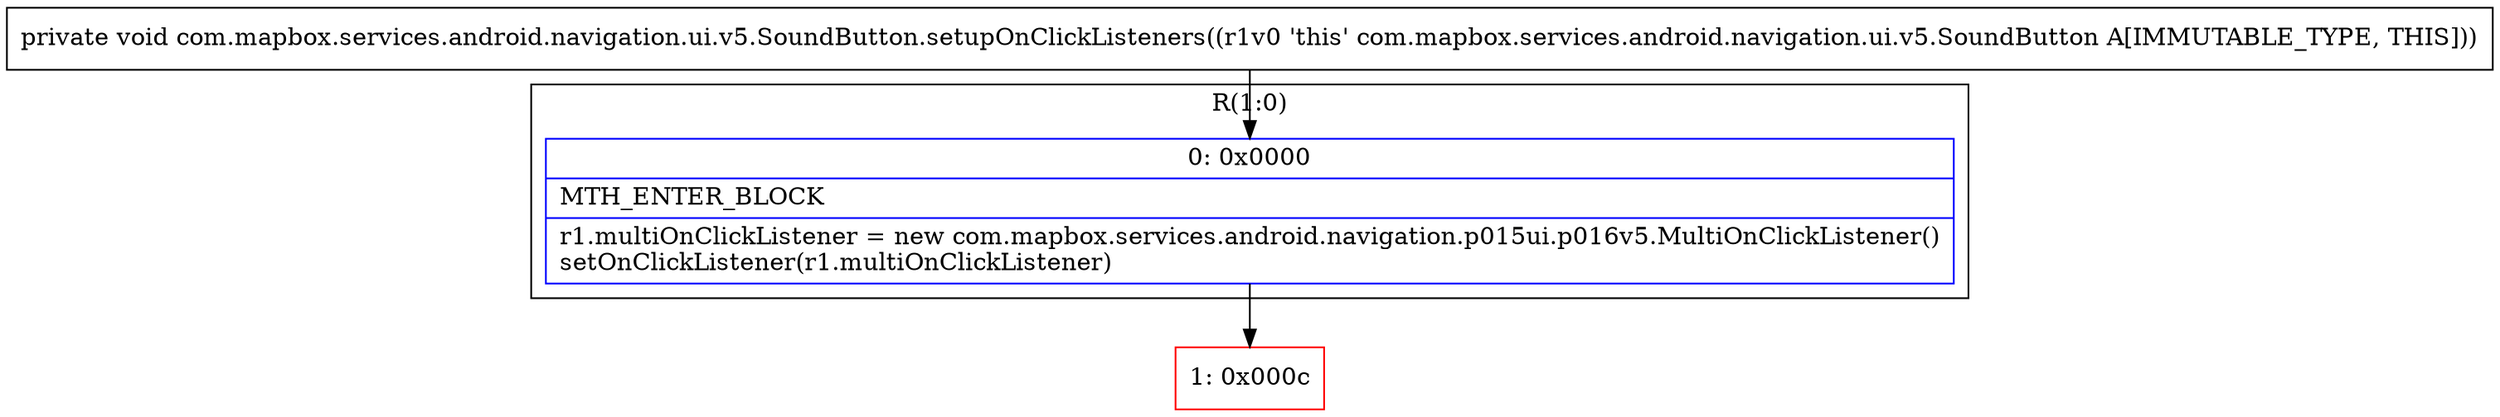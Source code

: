digraph "CFG forcom.mapbox.services.android.navigation.ui.v5.SoundButton.setupOnClickListeners()V" {
subgraph cluster_Region_1503917589 {
label = "R(1:0)";
node [shape=record,color=blue];
Node_0 [shape=record,label="{0\:\ 0x0000|MTH_ENTER_BLOCK\l|r1.multiOnClickListener = new com.mapbox.services.android.navigation.p015ui.p016v5.MultiOnClickListener()\lsetOnClickListener(r1.multiOnClickListener)\l}"];
}
Node_1 [shape=record,color=red,label="{1\:\ 0x000c}"];
MethodNode[shape=record,label="{private void com.mapbox.services.android.navigation.ui.v5.SoundButton.setupOnClickListeners((r1v0 'this' com.mapbox.services.android.navigation.ui.v5.SoundButton A[IMMUTABLE_TYPE, THIS])) }"];
MethodNode -> Node_0;
Node_0 -> Node_1;
}

